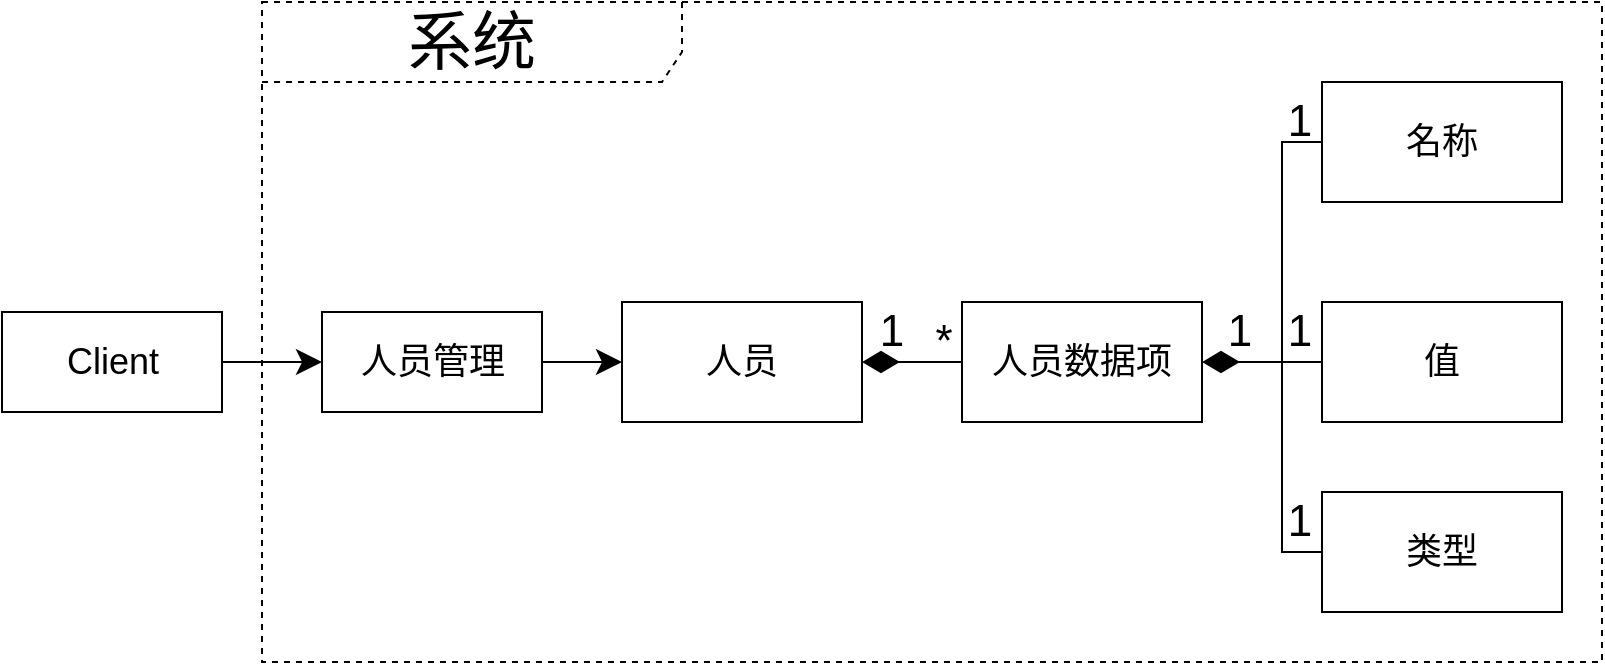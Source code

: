 <mxfile version="14.6.13" type="device"><diagram id="Xtn11smevFoPXtwDhb8v" name="第 1 页"><mxGraphModel dx="3039" dy="1704" grid="1" gridSize="10" guides="1" tooltips="1" connect="1" arrows="1" fold="1" page="1" pageScale="1" pageWidth="827" pageHeight="1169" math="0" shadow="0"><root><mxCell id="0"/><mxCell id="1" parent="0"/><mxCell id="xJzfNEFn1YNANSjZ3bKA-5" value="&lt;font style=&quot;font-size: 32px&quot;&gt;系统&lt;/font&gt;" style="shape=umlFrame;whiteSpace=wrap;html=1;width=210;height=40;fontSize=32;dashed=1;" parent="1" vertex="1"><mxGeometry x="-20" y="70" width="670" height="330" as="geometry"/></mxCell><mxCell id="UT19RsTum76pfr3KLVp1-5" value="&lt;font style=&quot;font-size: 18px&quot;&gt;人员&lt;/font&gt;" style="rounded=0;whiteSpace=wrap;html=1;" parent="1" vertex="1"><mxGeometry x="160" y="220" width="120" height="60" as="geometry"/></mxCell><mxCell id="UT19RsTum76pfr3KLVp1-6" style="edgeStyle=orthogonalEdgeStyle;rounded=0;orthogonalLoop=1;jettySize=auto;html=1;entryX=0;entryY=0.5;entryDx=0;entryDy=0;startArrow=diamondThin;startFill=1;endArrow=none;endFill=0;endSize=16;startSize=16;" parent="1" source="UT19RsTum76pfr3KLVp1-5" target="UT19RsTum76pfr3KLVp1-8" edge="1"><mxGeometry x="-160" y="45" as="geometry"/></mxCell><mxCell id="UT19RsTum76pfr3KLVp1-7" style="edgeStyle=orthogonalEdgeStyle;rounded=0;orthogonalLoop=1;jettySize=auto;html=1;entryX=0;entryY=0.5;entryDx=0;entryDy=0;startArrow=none;startFill=0;endSize=26;startSize=26;endArrow=none;endFill=0;" parent="1" target="UT19RsTum76pfr3KLVp1-35" edge="1"><mxGeometry relative="1" as="geometry"><mxPoint x="490" y="200" as="sourcePoint"/><Array as="points"><mxPoint x="490" y="220"/><mxPoint x="490" y="345"/></Array></mxGeometry></mxCell><mxCell id="UT19RsTum76pfr3KLVp1-8" value="&lt;font style=&quot;font-size: 18px&quot;&gt;人员数据项&lt;/font&gt;" style="rounded=0;whiteSpace=wrap;html=1;" parent="1" vertex="1"><mxGeometry x="330" y="220" width="120" height="60" as="geometry"/></mxCell><mxCell id="UT19RsTum76pfr3KLVp1-9" value="&lt;font style=&quot;font-size: 18px&quot;&gt;名称&lt;/font&gt;" style="rounded=0;whiteSpace=wrap;html=1;" parent="1" vertex="1"><mxGeometry x="510" y="110" width="120" height="60" as="geometry"/></mxCell><mxCell id="UT19RsTum76pfr3KLVp1-10" style="edgeStyle=orthogonalEdgeStyle;rounded=0;orthogonalLoop=1;jettySize=auto;html=1;entryX=0;entryY=0.5;entryDx=0;entryDy=0;startArrow=none;startFill=0;endSize=26;startSize=26;endArrow=none;endFill=0;" parent="1" target="UT19RsTum76pfr3KLVp1-9" edge="1"><mxGeometry x="-160" y="15" as="geometry"><mxPoint x="490" y="340" as="sourcePoint"/><Array as="points"><mxPoint x="490" y="220"/><mxPoint x="490" y="140"/></Array></mxGeometry></mxCell><mxCell id="UT19RsTum76pfr3KLVp1-11" value="&lt;font style=&quot;font-size: 18px&quot;&gt;值&lt;/font&gt;" style="rounded=0;whiteSpace=wrap;html=1;" parent="1" vertex="1"><mxGeometry x="510" y="220" width="120" height="60" as="geometry"/></mxCell><mxCell id="UT19RsTum76pfr3KLVp1-12" style="edgeStyle=orthogonalEdgeStyle;rounded=0;orthogonalLoop=1;jettySize=auto;html=1;entryX=0;entryY=0.5;entryDx=0;entryDy=0;startArrow=diamondThin;startFill=1;endSize=16;startSize=16;endArrow=none;endFill=0;exitX=1;exitY=0.5;exitDx=0;exitDy=0;" parent="1" source="UT19RsTum76pfr3KLVp1-8" target="UT19RsTum76pfr3KLVp1-11" edge="1"><mxGeometry x="-160" y="15" as="geometry"><Array as="points"><mxPoint x="470" y="250"/><mxPoint x="470" y="250"/></Array></mxGeometry></mxCell><mxCell id="UT19RsTum76pfr3KLVp1-13" value="1" style="text;html=1;strokeColor=none;fillColor=none;align=center;verticalAlign=middle;whiteSpace=wrap;rounded=0;strokeWidth=10;fontSize=22;" parent="1" vertex="1"><mxGeometry x="454" y="225" width="30" height="20" as="geometry"/></mxCell><mxCell id="UT19RsTum76pfr3KLVp1-14" value="1" style="text;html=1;strokeColor=none;fillColor=none;align=center;verticalAlign=middle;whiteSpace=wrap;rounded=0;strokeWidth=10;fontSize=22;" parent="1" vertex="1"><mxGeometry x="484" y="120" width="30" height="20" as="geometry"/></mxCell><mxCell id="UT19RsTum76pfr3KLVp1-15" value="1" style="text;html=1;strokeColor=none;fillColor=none;align=center;verticalAlign=middle;whiteSpace=wrap;rounded=0;strokeWidth=10;fontSize=22;" parent="1" vertex="1"><mxGeometry x="484" y="225" width="30" height="20" as="geometry"/></mxCell><mxCell id="UT19RsTum76pfr3KLVp1-33" value="&lt;font style=&quot;font-size: 22px&quot;&gt;1&lt;/font&gt;" style="text;html=1;strokeColor=none;fillColor=none;align=center;verticalAlign=middle;whiteSpace=wrap;rounded=0;strokeWidth=22;" parent="1" vertex="1"><mxGeometry x="280" y="225" width="30" height="20" as="geometry"/></mxCell><mxCell id="UT19RsTum76pfr3KLVp1-34" value="&lt;font style=&quot;font-size: 22px&quot;&gt;*&lt;/font&gt;" style="text;html=1;strokeColor=none;fillColor=none;align=center;verticalAlign=middle;whiteSpace=wrap;rounded=0;strokeWidth=22;" parent="1" vertex="1"><mxGeometry x="306" y="230" width="30" height="20" as="geometry"/></mxCell><mxCell id="UT19RsTum76pfr3KLVp1-35" value="&lt;font style=&quot;font-size: 18px&quot;&gt;类型&lt;/font&gt;" style="rounded=0;whiteSpace=wrap;html=1;" parent="1" vertex="1"><mxGeometry x="510" y="315" width="120" height="60" as="geometry"/></mxCell><mxCell id="UT19RsTum76pfr3KLVp1-36" value="1" style="text;html=1;strokeColor=none;fillColor=none;align=center;verticalAlign=middle;whiteSpace=wrap;rounded=0;strokeWidth=10;fontSize=22;" parent="1" vertex="1"><mxGeometry x="484" y="320" width="30" height="20" as="geometry"/></mxCell><mxCell id="xJzfNEFn1YNANSjZ3bKA-2" style="edgeStyle=orthogonalEdgeStyle;rounded=0;orthogonalLoop=1;jettySize=auto;html=1;endSize=10;startSize=10;" parent="1" source="xJzfNEFn1YNANSjZ3bKA-1" target="UT19RsTum76pfr3KLVp1-5" edge="1"><mxGeometry relative="1" as="geometry"/></mxCell><mxCell id="xJzfNEFn1YNANSjZ3bKA-1" value="人员管理" style="html=1;fontSize=18;" parent="1" vertex="1"><mxGeometry x="10" y="225" width="110" height="50" as="geometry"/></mxCell><mxCell id="xJzfNEFn1YNANSjZ3bKA-4" style="edgeStyle=orthogonalEdgeStyle;rounded=0;orthogonalLoop=1;jettySize=auto;html=1;endSize=10;startSize=10;" parent="1" source="xJzfNEFn1YNANSjZ3bKA-3" target="xJzfNEFn1YNANSjZ3bKA-1" edge="1"><mxGeometry relative="1" as="geometry"/></mxCell><mxCell id="xJzfNEFn1YNANSjZ3bKA-3" value="Client" style="html=1;fontSize=18;" parent="1" vertex="1"><mxGeometry x="-150" y="225" width="110" height="50" as="geometry"/></mxCell></root></mxGraphModel></diagram></mxfile>